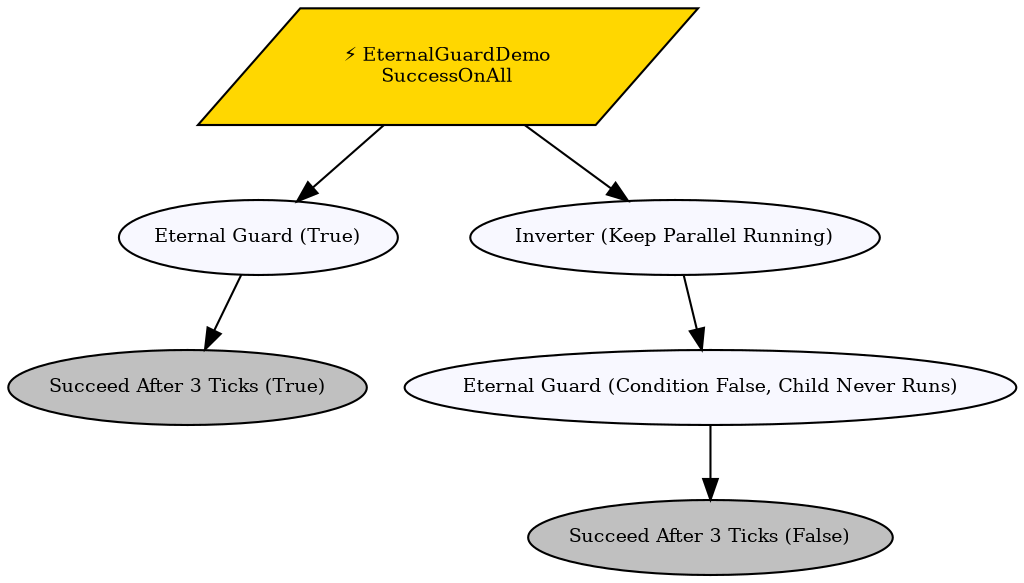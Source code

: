 digraph pastafarianism {
ordering=out;
graph [fontname="times-roman"];
node [fontname="times-roman"];
edge [fontname="times-roman"];
EternalGuardDemo [label="⚡ EternalGuardDemo\nSuccessOnAll", shape=parallelogram, style=filled, fillcolor=gold, fontsize=9, fontcolor=black];
"Eternal Guard (True)" [label="Eternal Guard (True)", shape=ellipse, style=filled, fillcolor=ghostwhite, fontsize=9, fontcolor=black];
EternalGuardDemo -> "Eternal Guard (True)";
"Succeed After 3 Ticks (True)" [label="Succeed After 3 Ticks (True)", shape=ellipse, style=filled, fillcolor=gray, fontsize=9, fontcolor=black];
"Eternal Guard (True)" -> "Succeed After 3 Ticks (True)";
"Inverter (Keep Parallel Running)" [label="Inverter (Keep Parallel Running)", shape=ellipse, style=filled, fillcolor=ghostwhite, fontsize=9, fontcolor=black];
EternalGuardDemo -> "Inverter (Keep Parallel Running)";
"Eternal Guard (Condition False, Child Never Runs)" [label="Eternal Guard (Condition False, Child Never Runs)", shape=ellipse, style=filled, fillcolor=ghostwhite, fontsize=9, fontcolor=black];
"Inverter (Keep Parallel Running)" -> "Eternal Guard (Condition False, Child Never Runs)";
"Succeed After 3 Ticks (False)" [label="Succeed After 3 Ticks (False)", shape=ellipse, style=filled, fillcolor=gray, fontsize=9, fontcolor=black];
"Eternal Guard (Condition False, Child Never Runs)" -> "Succeed After 3 Ticks (False)";
}
